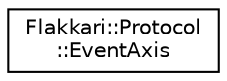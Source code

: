 digraph "Graphical Class Hierarchy"
{
 // LATEX_PDF_SIZE
  edge [fontname="Helvetica",fontsize="10",labelfontname="Helvetica",labelfontsize="10"];
  node [fontname="Helvetica",fontsize="10",shape=record];
  rankdir="LR";
  Node0 [label="Flakkari::Protocol\l::EventAxis",height=0.2,width=0.4,color="black", fillcolor="white", style="filled",URL="$d3/de1/structFlakkari_1_1Protocol_1_1V__1_1_1EventAxis.html",tooltip=" "];
}
